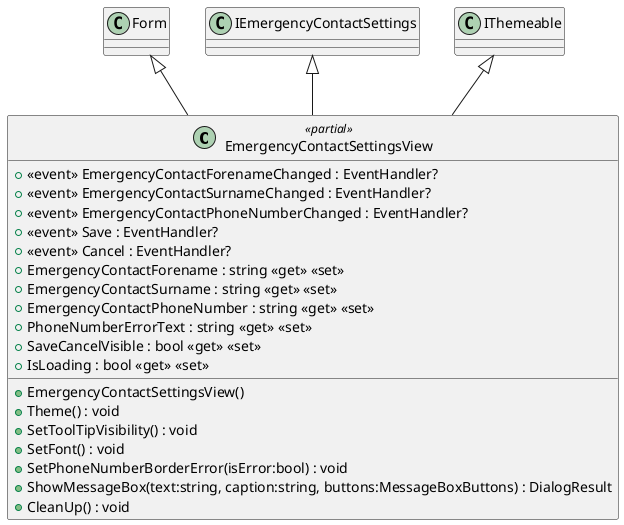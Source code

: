 @startuml
class EmergencyContactSettingsView <<partial>> {
    +  <<event>> EmergencyContactForenameChanged : EventHandler? 
    +  <<event>> EmergencyContactSurnameChanged : EventHandler? 
    +  <<event>> EmergencyContactPhoneNumberChanged : EventHandler? 
    +  <<event>> Save : EventHandler? 
    +  <<event>> Cancel : EventHandler? 
    + EmergencyContactSettingsView()
    + Theme() : void
    + SetToolTipVisibility() : void
    + SetFont() : void
    + EmergencyContactForename : string <<get>> <<set>>
    + EmergencyContactSurname : string <<get>> <<set>>
    + EmergencyContactPhoneNumber : string <<get>> <<set>>
    + PhoneNumberErrorText : string <<get>> <<set>>
    + SaveCancelVisible : bool <<get>> <<set>>
    + IsLoading : bool <<get>> <<set>>
    + SetPhoneNumberBorderError(isError:bool) : void
    + ShowMessageBox(text:string, caption:string, buttons:MessageBoxButtons) : DialogResult
    + CleanUp() : void
}
Form <|-- EmergencyContactSettingsView
IEmergencyContactSettings <|-- EmergencyContactSettingsView
IThemeable <|-- EmergencyContactSettingsView
@enduml

